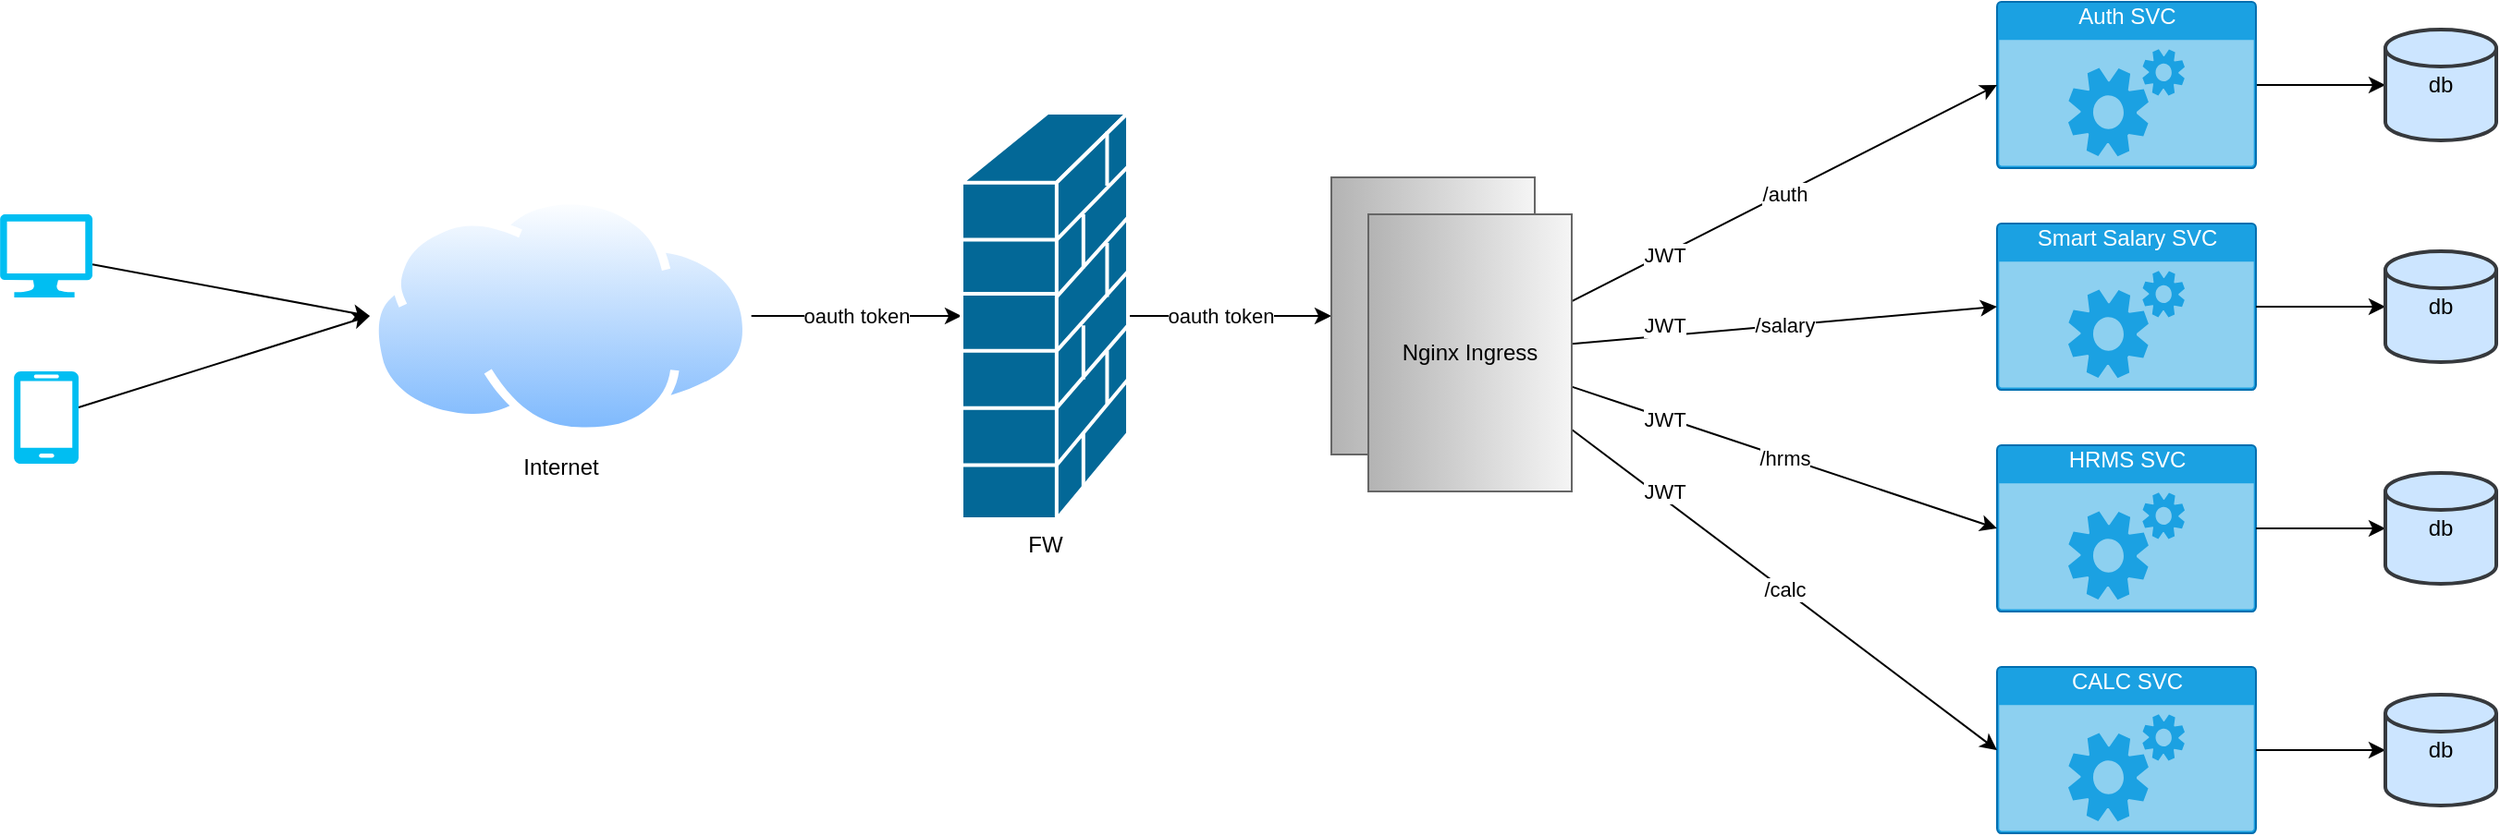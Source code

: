 <mxfile version="15.4.3" type="github">
  <diagram id="KDIdOJZDTXYSk6CIgNyn" name="第 1 页">
    <mxGraphModel dx="1186" dy="764" grid="1" gridSize="10" guides="1" tooltips="1" connect="1" arrows="1" fold="1" page="1" pageScale="1" pageWidth="827" pageHeight="1169" math="0" shadow="0">
      <root>
        <mxCell id="0" />
        <mxCell id="1" parent="0" />
        <mxCell id="D32nmbQWdX3N0zqMM4mf-44" style="edgeStyle=none;rounded=0;orthogonalLoop=1;jettySize=auto;html=1;entryX=0;entryY=0.5;entryDx=0;entryDy=0;" parent="1" source="D32nmbQWdX3N0zqMM4mf-1" target="D32nmbQWdX3N0zqMM4mf-3" edge="1">
          <mxGeometry relative="1" as="geometry" />
        </mxCell>
        <mxCell id="D32nmbQWdX3N0zqMM4mf-1" value="" style="verticalLabelPosition=bottom;html=1;verticalAlign=top;align=center;strokeColor=none;fillColor=#00BEF2;shape=mxgraph.azure.computer;pointerEvents=1;" parent="1" vertex="1">
          <mxGeometry x="60" y="160" width="50" height="45" as="geometry" />
        </mxCell>
        <mxCell id="D32nmbQWdX3N0zqMM4mf-45" style="edgeStyle=none;rounded=0;orthogonalLoop=1;jettySize=auto;html=1;entryX=0;entryY=0.5;entryDx=0;entryDy=0;" parent="1" source="D32nmbQWdX3N0zqMM4mf-2" target="D32nmbQWdX3N0zqMM4mf-3" edge="1">
          <mxGeometry relative="1" as="geometry" />
        </mxCell>
        <mxCell id="D32nmbQWdX3N0zqMM4mf-2" value="" style="verticalLabelPosition=bottom;html=1;verticalAlign=top;align=center;strokeColor=none;fillColor=#00BEF2;shape=mxgraph.azure.mobile;pointerEvents=1;" parent="1" vertex="1">
          <mxGeometry x="67.5" y="245" width="35" height="50" as="geometry" />
        </mxCell>
        <mxCell id="D32nmbQWdX3N0zqMM4mf-9" value="oauth token" style="edgeStyle=orthogonalEdgeStyle;rounded=0;orthogonalLoop=1;jettySize=auto;html=1;entryX=0;entryY=0.5;entryDx=0;entryDy=0;entryPerimeter=0;" parent="1" source="D32nmbQWdX3N0zqMM4mf-3" target="D32nmbQWdX3N0zqMM4mf-8" edge="1">
          <mxGeometry relative="1" as="geometry" />
        </mxCell>
        <mxCell id="D32nmbQWdX3N0zqMM4mf-3" value="Internet" style="aspect=fixed;perimeter=ellipsePerimeter;html=1;align=center;shadow=0;dashed=0;spacingTop=3;image;image=img/lib/active_directory/internet_cloud.svg;" parent="1" vertex="1">
          <mxGeometry x="260" y="150" width="206.34" height="130" as="geometry" />
        </mxCell>
        <mxCell id="D32nmbQWdX3N0zqMM4mf-57" style="edgeStyle=none;rounded=0;orthogonalLoop=1;jettySize=auto;html=1;exitX=1;exitY=0.5;exitDx=0;exitDy=0;exitPerimeter=0;entryX=0.5;entryY=1;entryDx=0;entryDy=0;" parent="1" source="D32nmbQWdX3N0zqMM4mf-8" target="D32nmbQWdX3N0zqMM4mf-53" edge="1">
          <mxGeometry relative="1" as="geometry" />
        </mxCell>
        <mxCell id="RC4cN0RwM4-gBg2hzNdM-1" value="oauth token" style="edgeLabel;html=1;align=center;verticalAlign=middle;resizable=0;points=[];" vertex="1" connectable="0" parent="D32nmbQWdX3N0zqMM4mf-57">
          <mxGeometry x="-0.473" y="-2" relative="1" as="geometry">
            <mxPoint x="21" y="-2" as="offset" />
          </mxGeometry>
        </mxCell>
        <mxCell id="D32nmbQWdX3N0zqMM4mf-8" value="FW" style="shape=mxgraph.cisco.security.firewall;html=1;pointerEvents=1;dashed=0;fillColor=#036897;strokeColor=#ffffff;strokeWidth=2;verticalLabelPosition=bottom;verticalAlign=top;align=center;outlineConnect=0;" parent="1" vertex="1">
          <mxGeometry x="580" y="105" width="90" height="220" as="geometry" />
        </mxCell>
        <mxCell id="D32nmbQWdX3N0zqMM4mf-12" value="CALC SVC" style="html=1;strokeColor=#006EAF;fillColor=#1ba1e2;labelPosition=center;verticalLabelPosition=middle;verticalAlign=top;align=center;fontSize=12;outlineConnect=0;spacingTop=-6;sketch=0;shape=mxgraph.sitemap.services;fontColor=#ffffff;" parent="1" vertex="1">
          <mxGeometry x="1140" y="405" width="140" height="90" as="geometry" />
        </mxCell>
        <mxCell id="D32nmbQWdX3N0zqMM4mf-14" value="HRMS SVC" style="html=1;strokeColor=#006EAF;fillColor=#1ba1e2;labelPosition=center;verticalLabelPosition=middle;verticalAlign=top;align=center;fontSize=12;outlineConnect=0;spacingTop=-6;sketch=0;shape=mxgraph.sitemap.services;fontColor=#ffffff;" parent="1" vertex="1">
          <mxGeometry x="1140" y="285" width="140" height="90" as="geometry" />
        </mxCell>
        <mxCell id="D32nmbQWdX3N0zqMM4mf-15" value="Smart Salary SVC" style="html=1;strokeColor=#006EAF;fillColor=#1ba1e2;labelPosition=center;verticalLabelPosition=middle;verticalAlign=top;align=center;fontSize=12;outlineConnect=0;spacingTop=-6;sketch=0;shape=mxgraph.sitemap.services;fontColor=#ffffff;" parent="1" vertex="1">
          <mxGeometry x="1140" y="165" width="140" height="90" as="geometry" />
        </mxCell>
        <mxCell id="D32nmbQWdX3N0zqMM4mf-62" style="edgeStyle=none;rounded=0;orthogonalLoop=1;jettySize=auto;html=1;exitX=1;exitY=0.5;exitDx=0;exitDy=0;exitPerimeter=0;entryX=0;entryY=0.5;entryDx=0;entryDy=0;entryPerimeter=0;" parent="1" source="D32nmbQWdX3N0zqMM4mf-16" target="D32nmbQWdX3N0zqMM4mf-17" edge="1">
          <mxGeometry relative="1" as="geometry" />
        </mxCell>
        <mxCell id="D32nmbQWdX3N0zqMM4mf-16" value="Auth SVC" style="html=1;strokeColor=#006EAF;fillColor=#1ba1e2;labelPosition=center;verticalLabelPosition=middle;verticalAlign=top;align=center;fontSize=12;outlineConnect=0;spacingTop=-6;sketch=0;shape=mxgraph.sitemap.services;fontColor=#ffffff;" parent="1" vertex="1">
          <mxGeometry x="1140" y="45" width="140" height="90" as="geometry" />
        </mxCell>
        <mxCell id="D32nmbQWdX3N0zqMM4mf-17" value="db" style="strokeWidth=2;html=1;shape=mxgraph.flowchart.database;whiteSpace=wrap;fillColor=#cce5ff;strokeColor=#36393d;" parent="1" vertex="1">
          <mxGeometry x="1350" y="60" width="60" height="60" as="geometry" />
        </mxCell>
        <mxCell id="D32nmbQWdX3N0zqMM4mf-51" value="" style="edgeStyle=none;rounded=0;orthogonalLoop=1;jettySize=auto;html=1;" parent="1" edge="1">
          <mxGeometry relative="1" as="geometry">
            <mxPoint x="879.5" y="411" as="sourcePoint" />
          </mxGeometry>
        </mxCell>
        <mxCell id="D32nmbQWdX3N0zqMM4mf-53" value="" style="rounded=0;whiteSpace=wrap;html=1;direction=south;fillColor=#f5f5f5;strokeColor=#666666;gradientColor=#b3b3b3;" parent="1" vertex="1">
          <mxGeometry x="780" y="140" width="110" height="150" as="geometry" />
        </mxCell>
        <mxCell id="D32nmbQWdX3N0zqMM4mf-58" value="/auth" style="edgeStyle=none;rounded=0;orthogonalLoop=1;jettySize=auto;html=1;entryX=0;entryY=0.5;entryDx=0;entryDy=0;entryPerimeter=0;" parent="1" source="D32nmbQWdX3N0zqMM4mf-54" target="D32nmbQWdX3N0zqMM4mf-16" edge="1">
          <mxGeometry relative="1" as="geometry" />
        </mxCell>
        <mxCell id="D32nmbQWdX3N0zqMM4mf-71" value="JWT" style="edgeLabel;html=1;align=center;verticalAlign=middle;resizable=0;points=[];" parent="D32nmbQWdX3N0zqMM4mf-58" vertex="1" connectable="0">
          <mxGeometry x="0.678" y="2" relative="1" as="geometry">
            <mxPoint x="-142" y="75" as="offset" />
          </mxGeometry>
        </mxCell>
        <mxCell id="D32nmbQWdX3N0zqMM4mf-59" value="/salary" style="edgeStyle=none;rounded=0;orthogonalLoop=1;jettySize=auto;html=1;entryX=0;entryY=0.5;entryDx=0;entryDy=0;entryPerimeter=0;" parent="1" source="D32nmbQWdX3N0zqMM4mf-54" target="D32nmbQWdX3N0zqMM4mf-15" edge="1">
          <mxGeometry relative="1" as="geometry" />
        </mxCell>
        <mxCell id="D32nmbQWdX3N0zqMM4mf-72" value="JWT" style="edgeLabel;html=1;align=center;verticalAlign=middle;resizable=0;points=[];" parent="D32nmbQWdX3N0zqMM4mf-59" vertex="1" connectable="0">
          <mxGeometry x="0.628" y="3" relative="1" as="geometry">
            <mxPoint x="-137" y="9" as="offset" />
          </mxGeometry>
        </mxCell>
        <mxCell id="D32nmbQWdX3N0zqMM4mf-60" value="/hrms" style="edgeStyle=none;rounded=0;orthogonalLoop=1;jettySize=auto;html=1;entryX=0;entryY=0.5;entryDx=0;entryDy=0;entryPerimeter=0;" parent="1" source="D32nmbQWdX3N0zqMM4mf-54" target="D32nmbQWdX3N0zqMM4mf-14" edge="1">
          <mxGeometry relative="1" as="geometry" />
        </mxCell>
        <mxCell id="D32nmbQWdX3N0zqMM4mf-73" value="JWT" style="edgeLabel;html=1;align=center;verticalAlign=middle;resizable=0;points=[];" parent="D32nmbQWdX3N0zqMM4mf-60" vertex="1" connectable="0">
          <mxGeometry x="0.643" y="3" relative="1" as="geometry">
            <mxPoint x="-140" y="-43" as="offset" />
          </mxGeometry>
        </mxCell>
        <mxCell id="D32nmbQWdX3N0zqMM4mf-61" value="/calc" style="edgeStyle=none;rounded=0;orthogonalLoop=1;jettySize=auto;html=1;entryX=0;entryY=0.5;entryDx=0;entryDy=0;entryPerimeter=0;" parent="1" source="D32nmbQWdX3N0zqMM4mf-54" target="D32nmbQWdX3N0zqMM4mf-12" edge="1">
          <mxGeometry relative="1" as="geometry" />
        </mxCell>
        <mxCell id="D32nmbQWdX3N0zqMM4mf-74" value="JWT" style="edgeLabel;html=1;align=center;verticalAlign=middle;resizable=0;points=[];" parent="D32nmbQWdX3N0zqMM4mf-61" vertex="1" connectable="0">
          <mxGeometry x="0.667" y="4" relative="1" as="geometry">
            <mxPoint x="-144" y="-108" as="offset" />
          </mxGeometry>
        </mxCell>
        <mxCell id="D32nmbQWdX3N0zqMM4mf-54" value="Nginx Ingress" style="rounded=0;whiteSpace=wrap;html=1;direction=south;fillColor=#f5f5f5;strokeColor=#666666;gradientColor=#b3b3b3;" parent="1" vertex="1">
          <mxGeometry x="800" y="160" width="110" height="150" as="geometry" />
        </mxCell>
        <mxCell id="D32nmbQWdX3N0zqMM4mf-63" style="edgeStyle=none;rounded=0;orthogonalLoop=1;jettySize=auto;html=1;exitX=1;exitY=0.5;exitDx=0;exitDy=0;exitPerimeter=0;entryX=0;entryY=0.5;entryDx=0;entryDy=0;entryPerimeter=0;" parent="1" target="D32nmbQWdX3N0zqMM4mf-64" edge="1">
          <mxGeometry relative="1" as="geometry">
            <mxPoint x="1280" y="210" as="sourcePoint" />
          </mxGeometry>
        </mxCell>
        <mxCell id="D32nmbQWdX3N0zqMM4mf-64" value="db" style="strokeWidth=2;html=1;shape=mxgraph.flowchart.database;whiteSpace=wrap;fillColor=#cce5ff;strokeColor=#36393d;" parent="1" vertex="1">
          <mxGeometry x="1350" y="180" width="60" height="60" as="geometry" />
        </mxCell>
        <mxCell id="D32nmbQWdX3N0zqMM4mf-65" style="edgeStyle=none;rounded=0;orthogonalLoop=1;jettySize=auto;html=1;exitX=1;exitY=0.5;exitDx=0;exitDy=0;exitPerimeter=0;entryX=0;entryY=0.5;entryDx=0;entryDy=0;entryPerimeter=0;" parent="1" target="D32nmbQWdX3N0zqMM4mf-66" edge="1">
          <mxGeometry relative="1" as="geometry">
            <mxPoint x="1280" y="330" as="sourcePoint" />
          </mxGeometry>
        </mxCell>
        <mxCell id="D32nmbQWdX3N0zqMM4mf-66" value="db" style="strokeWidth=2;html=1;shape=mxgraph.flowchart.database;whiteSpace=wrap;fillColor=#cce5ff;strokeColor=#36393d;" parent="1" vertex="1">
          <mxGeometry x="1350" y="300" width="60" height="60" as="geometry" />
        </mxCell>
        <mxCell id="D32nmbQWdX3N0zqMM4mf-67" style="edgeStyle=none;rounded=0;orthogonalLoop=1;jettySize=auto;html=1;exitX=1;exitY=0.5;exitDx=0;exitDy=0;exitPerimeter=0;entryX=0;entryY=0.5;entryDx=0;entryDy=0;entryPerimeter=0;" parent="1" target="D32nmbQWdX3N0zqMM4mf-68" edge="1">
          <mxGeometry relative="1" as="geometry">
            <mxPoint x="1280" y="450" as="sourcePoint" />
          </mxGeometry>
        </mxCell>
        <mxCell id="D32nmbQWdX3N0zqMM4mf-68" value="db" style="strokeWidth=2;html=1;shape=mxgraph.flowchart.database;whiteSpace=wrap;fillColor=#cce5ff;strokeColor=#36393d;" parent="1" vertex="1">
          <mxGeometry x="1350" y="420" width="60" height="60" as="geometry" />
        </mxCell>
      </root>
    </mxGraphModel>
  </diagram>
</mxfile>
